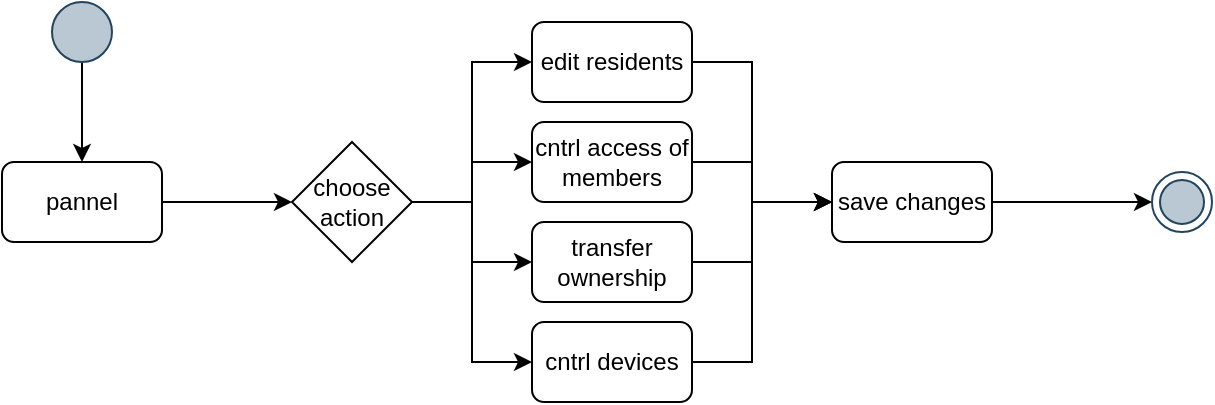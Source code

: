 <mxfile version="13.0.3" type="device"><diagram id="FJv9mjX4RzKklvvolixo" name="Page-1"><mxGraphModel dx="1038" dy="607" grid="1" gridSize="10" guides="1" tooltips="1" connect="1" arrows="1" fold="1" page="1" pageScale="1" pageWidth="1169" pageHeight="1654" math="0" shadow="0"><root><mxCell id="0"/><mxCell id="1" parent="0"/><mxCell id="2YqcqHobn5Siju_Gt5Om-3" style="edgeStyle=orthogonalEdgeStyle;rounded=0;orthogonalLoop=1;jettySize=auto;html=1;" edge="1" parent="1" source="2YqcqHobn5Siju_Gt5Om-1" target="2YqcqHobn5Siju_Gt5Om-2"><mxGeometry relative="1" as="geometry"/></mxCell><mxCell id="2YqcqHobn5Siju_Gt5Om-1" value="" style="ellipse;whiteSpace=wrap;html=1;aspect=fixed;fillColor=#bac8d3;strokeColor=#23445d;" vertex="1" parent="1"><mxGeometry x="180" y="150" width="30" height="30" as="geometry"/></mxCell><mxCell id="2YqcqHobn5Siju_Gt5Om-5" style="edgeStyle=orthogonalEdgeStyle;rounded=0;orthogonalLoop=1;jettySize=auto;html=1;" edge="1" parent="1" source="2YqcqHobn5Siju_Gt5Om-2" target="2YqcqHobn5Siju_Gt5Om-4"><mxGeometry relative="1" as="geometry"/></mxCell><mxCell id="2YqcqHobn5Siju_Gt5Om-2" value="pannel" style="rounded=1;whiteSpace=wrap;html=1;" vertex="1" parent="1"><mxGeometry x="155" y="230" width="80" height="40" as="geometry"/></mxCell><mxCell id="2YqcqHobn5Siju_Gt5Om-10" style="edgeStyle=orthogonalEdgeStyle;rounded=0;orthogonalLoop=1;jettySize=auto;html=1;entryX=0;entryY=0.5;entryDx=0;entryDy=0;" edge="1" parent="1" source="2YqcqHobn5Siju_Gt5Om-4" target="2YqcqHobn5Siju_Gt5Om-6"><mxGeometry relative="1" as="geometry"/></mxCell><mxCell id="2YqcqHobn5Siju_Gt5Om-11" style="edgeStyle=orthogonalEdgeStyle;rounded=0;orthogonalLoop=1;jettySize=auto;html=1;entryX=0;entryY=0.5;entryDx=0;entryDy=0;" edge="1" parent="1" source="2YqcqHobn5Siju_Gt5Om-4" target="2YqcqHobn5Siju_Gt5Om-7"><mxGeometry relative="1" as="geometry"/></mxCell><mxCell id="2YqcqHobn5Siju_Gt5Om-12" style="edgeStyle=orthogonalEdgeStyle;rounded=0;orthogonalLoop=1;jettySize=auto;html=1;" edge="1" parent="1" source="2YqcqHobn5Siju_Gt5Om-4" target="2YqcqHobn5Siju_Gt5Om-8"><mxGeometry relative="1" as="geometry"/></mxCell><mxCell id="2YqcqHobn5Siju_Gt5Om-13" style="edgeStyle=orthogonalEdgeStyle;rounded=0;orthogonalLoop=1;jettySize=auto;html=1;entryX=0;entryY=0.5;entryDx=0;entryDy=0;" edge="1" parent="1" source="2YqcqHobn5Siju_Gt5Om-4" target="2YqcqHobn5Siju_Gt5Om-9"><mxGeometry relative="1" as="geometry"/></mxCell><mxCell id="2YqcqHobn5Siju_Gt5Om-4" value="choose action" style="rhombus;whiteSpace=wrap;html=1;" vertex="1" parent="1"><mxGeometry x="300" y="220" width="60" height="60" as="geometry"/></mxCell><mxCell id="2YqcqHobn5Siju_Gt5Om-16" value="" style="edgeStyle=orthogonalEdgeStyle;rounded=0;orthogonalLoop=1;jettySize=auto;html=1;entryX=0;entryY=0.5;entryDx=0;entryDy=0;" edge="1" parent="1" target="2YqcqHobn5Siju_Gt5Om-14"><mxGeometry relative="1" as="geometry"><mxPoint x="470" y="180" as="sourcePoint"/><mxPoint x="550" y="180" as="targetPoint"/><Array as="points"><mxPoint x="530" y="180"/><mxPoint x="530" y="250"/></Array></mxGeometry></mxCell><mxCell id="2YqcqHobn5Siju_Gt5Om-6" value="edit residents" style="rounded=1;whiteSpace=wrap;html=1;" vertex="1" parent="1"><mxGeometry x="420" y="160" width="80" height="40" as="geometry"/></mxCell><mxCell id="2YqcqHobn5Siju_Gt5Om-17" style="edgeStyle=orthogonalEdgeStyle;rounded=0;orthogonalLoop=1;jettySize=auto;html=1;entryX=0;entryY=0.5;entryDx=0;entryDy=0;" edge="1" parent="1" target="2YqcqHobn5Siju_Gt5Om-14"><mxGeometry relative="1" as="geometry"><mxPoint x="470" y="230" as="sourcePoint"/><Array as="points"><mxPoint x="530" y="230"/><mxPoint x="530" y="250"/></Array></mxGeometry></mxCell><mxCell id="2YqcqHobn5Siju_Gt5Om-7" value="cntrl access of members" style="rounded=1;whiteSpace=wrap;html=1;" vertex="1" parent="1"><mxGeometry x="420" y="210" width="80" height="40" as="geometry"/></mxCell><mxCell id="2YqcqHobn5Siju_Gt5Om-18" style="edgeStyle=orthogonalEdgeStyle;rounded=0;orthogonalLoop=1;jettySize=auto;html=1;" edge="1" parent="1"><mxGeometry relative="1" as="geometry"><mxPoint x="580" y="250" as="targetPoint"/><mxPoint x="470" y="280" as="sourcePoint"/><Array as="points"><mxPoint x="530" y="280"/><mxPoint x="530" y="250"/></Array></mxGeometry></mxCell><mxCell id="2YqcqHobn5Siju_Gt5Om-8" value="transfer ownership" style="rounded=1;whiteSpace=wrap;html=1;" vertex="1" parent="1"><mxGeometry x="420" y="260" width="80" height="40" as="geometry"/></mxCell><mxCell id="2YqcqHobn5Siju_Gt5Om-19" style="edgeStyle=orthogonalEdgeStyle;rounded=0;orthogonalLoop=1;jettySize=auto;html=1;entryX=0;entryY=0.5;entryDx=0;entryDy=0;" edge="1" parent="1" target="2YqcqHobn5Siju_Gt5Om-14"><mxGeometry relative="1" as="geometry"><mxPoint x="470" y="330" as="sourcePoint"/><Array as="points"><mxPoint x="530" y="330"/><mxPoint x="530" y="250"/></Array></mxGeometry></mxCell><mxCell id="2YqcqHobn5Siju_Gt5Om-9" value="cntrl devices" style="rounded=1;whiteSpace=wrap;html=1;" vertex="1" parent="1"><mxGeometry x="420" y="310" width="80" height="40" as="geometry"/></mxCell><mxCell id="2YqcqHobn5Siju_Gt5Om-21" style="edgeStyle=orthogonalEdgeStyle;rounded=0;orthogonalLoop=1;jettySize=auto;html=1;entryX=0;entryY=0.5;entryDx=0;entryDy=0;" edge="1" parent="1" source="2YqcqHobn5Siju_Gt5Om-14" target="2YqcqHobn5Siju_Gt5Om-20"><mxGeometry relative="1" as="geometry"/></mxCell><mxCell id="2YqcqHobn5Siju_Gt5Om-14" value="save changes" style="rounded=1;whiteSpace=wrap;html=1;" vertex="1" parent="1"><mxGeometry x="570" y="230" width="80" height="40" as="geometry"/></mxCell><mxCell id="2YqcqHobn5Siju_Gt5Om-20" value="" style="ellipse;html=1;shape=endState;fillColor=#bac8d3;strokeColor=#23445d;" vertex="1" parent="1"><mxGeometry x="730" y="235" width="30" height="30" as="geometry"/></mxCell></root></mxGraphModel></diagram></mxfile>